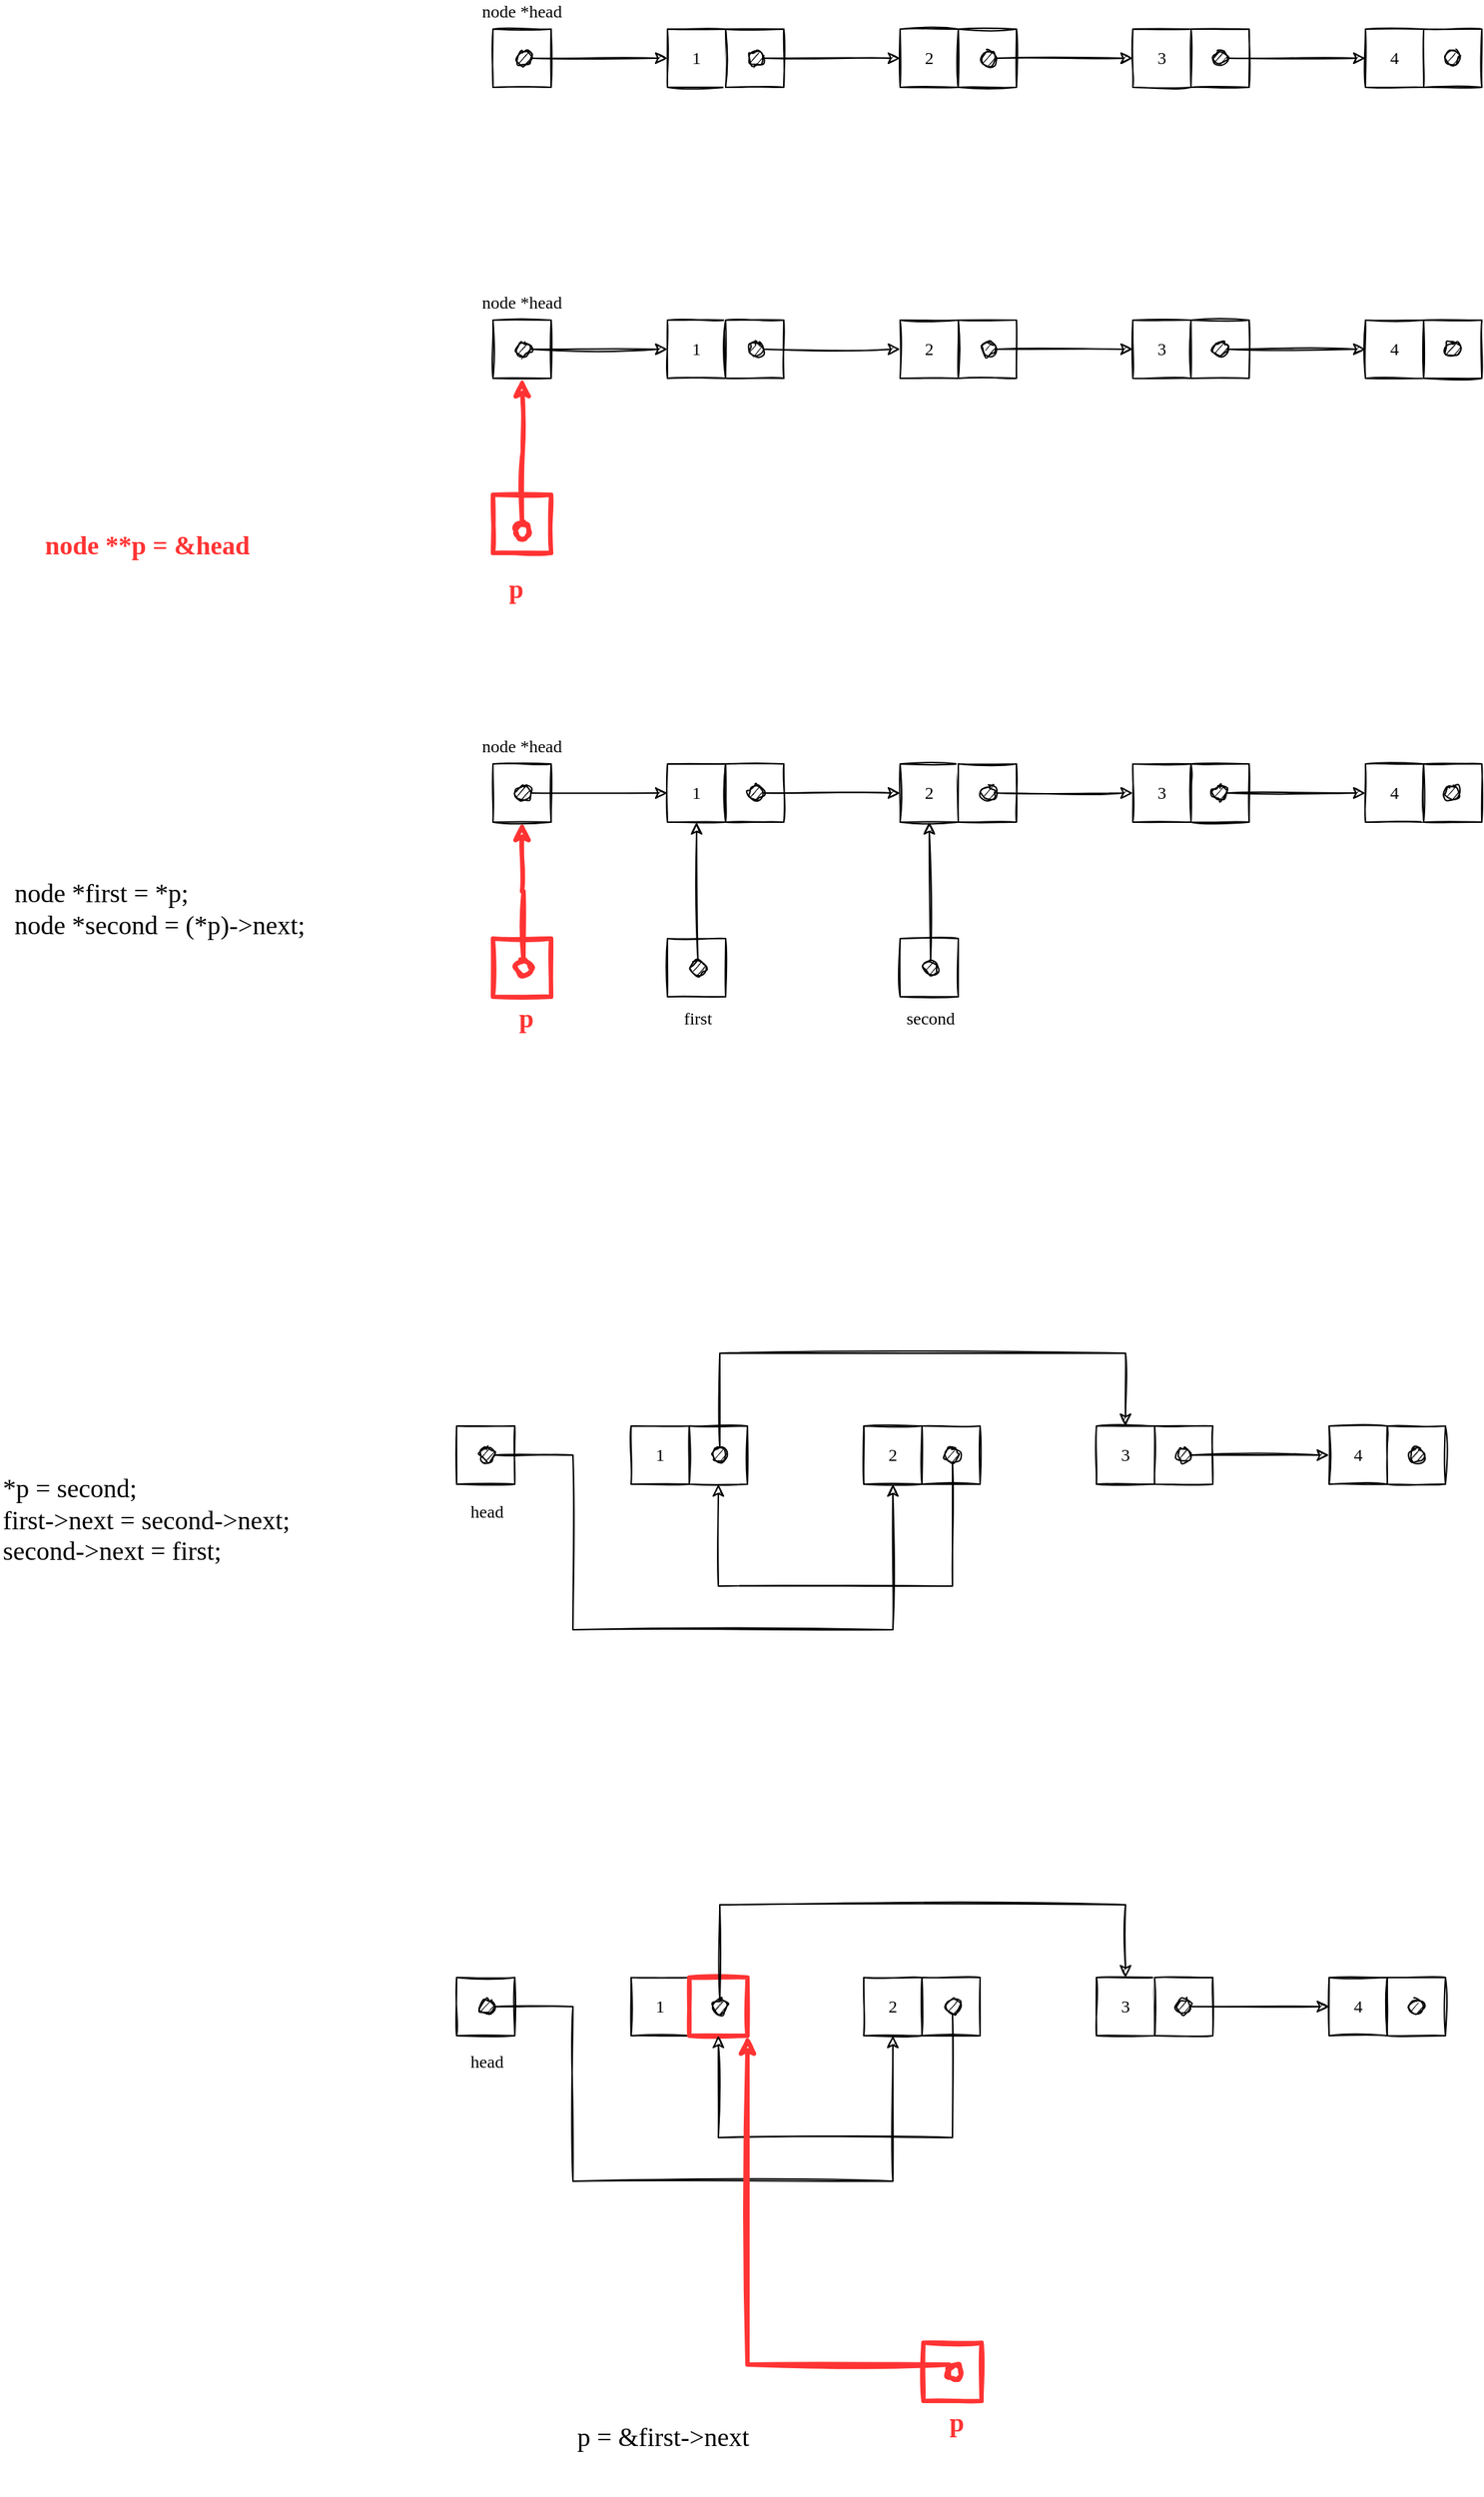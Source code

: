 <mxfile version="20.0.3" type="github">
  <diagram id="rsHQtJwCqYtkyzhS6A2Q" name="Page-1">
    <mxGraphModel dx="1940" dy="1762" grid="1" gridSize="10" guides="1" tooltips="1" connect="1" arrows="1" fold="1" page="1" pageScale="1" pageWidth="827" pageHeight="1169" math="0" shadow="0">
      <root>
        <mxCell id="0" />
        <mxCell id="1" parent="0" />
        <mxCell id="LNZX4o1E4JshtJrWb8Li-1" value="1" style="rounded=0;whiteSpace=wrap;html=1;sketch=1;fontFamily=Comic Sans MS;" vertex="1" parent="1">
          <mxGeometry x="160" y="80" width="40" height="40" as="geometry" />
        </mxCell>
        <mxCell id="LNZX4o1E4JshtJrWb8Li-33" value="" style="rounded=0;whiteSpace=wrap;html=1;sketch=1;fontFamily=Comic Sans MS;" vertex="1" parent="1">
          <mxGeometry x="200" y="80" width="40" height="40" as="geometry" />
        </mxCell>
        <mxCell id="LNZX4o1E4JshtJrWb8Li-34" value="2" style="rounded=0;whiteSpace=wrap;html=1;sketch=1;fontFamily=Comic Sans MS;" vertex="1" parent="1">
          <mxGeometry x="320" y="80" width="40" height="40" as="geometry" />
        </mxCell>
        <mxCell id="LNZX4o1E4JshtJrWb8Li-35" value="" style="rounded=0;whiteSpace=wrap;html=1;sketch=1;fontFamily=Comic Sans MS;" vertex="1" parent="1">
          <mxGeometry x="360" y="80" width="40" height="40" as="geometry" />
        </mxCell>
        <mxCell id="LNZX4o1E4JshtJrWb8Li-36" value="3" style="rounded=0;whiteSpace=wrap;html=1;sketch=1;fontFamily=Comic Sans MS;" vertex="1" parent="1">
          <mxGeometry x="480" y="80" width="40" height="40" as="geometry" />
        </mxCell>
        <mxCell id="LNZX4o1E4JshtJrWb8Li-37" value="" style="rounded=0;whiteSpace=wrap;html=1;sketch=1;fontFamily=Comic Sans MS;" vertex="1" parent="1">
          <mxGeometry x="520" y="80" width="40" height="40" as="geometry" />
        </mxCell>
        <mxCell id="LNZX4o1E4JshtJrWb8Li-38" value="4" style="rounded=0;whiteSpace=wrap;html=1;sketch=1;fontFamily=Comic Sans MS;" vertex="1" parent="1">
          <mxGeometry x="640" y="80" width="40" height="40" as="geometry" />
        </mxCell>
        <mxCell id="LNZX4o1E4JshtJrWb8Li-39" value="" style="rounded=0;whiteSpace=wrap;html=1;sketch=1;fontFamily=Comic Sans MS;" vertex="1" parent="1">
          <mxGeometry x="680" y="80" width="40" height="40" as="geometry" />
        </mxCell>
        <mxCell id="LNZX4o1E4JshtJrWb8Li-40" value="" style="ellipse;whiteSpace=wrap;html=1;aspect=fixed;fontFamily=Comic Sans MS;labelBackgroundColor=#000000;fillColor=#000000;sketch=1;" vertex="1" parent="1">
          <mxGeometry x="216" y="95" width="10" height="10" as="geometry" />
        </mxCell>
        <mxCell id="LNZX4o1E4JshtJrWb8Li-41" value="" style="endArrow=classic;html=1;rounded=0;sketch=1;fontFamily=Comic Sans MS;" edge="1" parent="1" source="LNZX4o1E4JshtJrWb8Li-40" target="LNZX4o1E4JshtJrWb8Li-34">
          <mxGeometry width="50" height="50" relative="1" as="geometry">
            <mxPoint x="410" y="290" as="sourcePoint" />
            <mxPoint x="460" y="240" as="targetPoint" />
          </mxGeometry>
        </mxCell>
        <mxCell id="LNZX4o1E4JshtJrWb8Li-42" value="" style="ellipse;whiteSpace=wrap;html=1;aspect=fixed;fontFamily=Comic Sans MS;labelBackgroundColor=#000000;fillColor=#000000;sketch=1;" vertex="1" parent="1">
          <mxGeometry x="376" y="95" width="10" height="10" as="geometry" />
        </mxCell>
        <mxCell id="LNZX4o1E4JshtJrWb8Li-43" value="" style="endArrow=classic;html=1;rounded=0;sketch=1;fontFamily=Comic Sans MS;" edge="1" parent="1" source="LNZX4o1E4JshtJrWb8Li-42">
          <mxGeometry width="50" height="50" relative="1" as="geometry">
            <mxPoint x="570" y="290" as="sourcePoint" />
            <mxPoint x="480" y="100" as="targetPoint" />
          </mxGeometry>
        </mxCell>
        <mxCell id="LNZX4o1E4JshtJrWb8Li-44" value="" style="ellipse;whiteSpace=wrap;html=1;aspect=fixed;fontFamily=Comic Sans MS;labelBackgroundColor=#000000;fillColor=#000000;sketch=1;" vertex="1" parent="1">
          <mxGeometry x="535" y="95" width="10" height="10" as="geometry" />
        </mxCell>
        <mxCell id="LNZX4o1E4JshtJrWb8Li-45" value="" style="endArrow=classic;html=1;rounded=0;sketch=1;fontFamily=Comic Sans MS;" edge="1" parent="1" source="LNZX4o1E4JshtJrWb8Li-44" target="LNZX4o1E4JshtJrWb8Li-38">
          <mxGeometry width="50" height="50" relative="1" as="geometry">
            <mxPoint x="580" y="300" as="sourcePoint" />
            <mxPoint x="490.0" y="110" as="targetPoint" />
          </mxGeometry>
        </mxCell>
        <mxCell id="LNZX4o1E4JshtJrWb8Li-52" value="" style="ellipse;whiteSpace=wrap;html=1;aspect=fixed;fontFamily=Comic Sans MS;labelBackgroundColor=#000000;fillColor=#000000;sketch=1;" vertex="1" parent="1">
          <mxGeometry x="695" y="95" width="10" height="10" as="geometry" />
        </mxCell>
        <mxCell id="LNZX4o1E4JshtJrWb8Li-54" value="node *head" style="text;html=1;strokeColor=none;fillColor=none;align=center;verticalAlign=middle;whiteSpace=wrap;rounded=0;labelBackgroundColor=none;sketch=1;fontFamily=Comic Sans MS;" vertex="1" parent="1">
          <mxGeometry x="20" y="60" width="80" height="15" as="geometry" />
        </mxCell>
        <mxCell id="LNZX4o1E4JshtJrWb8Li-56" value="" style="rounded=0;whiteSpace=wrap;html=1;sketch=1;fontFamily=Comic Sans MS;" vertex="1" parent="1">
          <mxGeometry x="40" y="80" width="40" height="40" as="geometry" />
        </mxCell>
        <mxCell id="LNZX4o1E4JshtJrWb8Li-57" value="" style="ellipse;whiteSpace=wrap;html=1;aspect=fixed;fontFamily=Comic Sans MS;labelBackgroundColor=#000000;fillColor=#000000;sketch=1;" vertex="1" parent="1">
          <mxGeometry x="56" y="95" width="10" height="10" as="geometry" />
        </mxCell>
        <mxCell id="LNZX4o1E4JshtJrWb8Li-58" value="" style="endArrow=classic;html=1;rounded=0;sketch=1;fontFamily=Comic Sans MS;" edge="1" parent="1" source="LNZX4o1E4JshtJrWb8Li-57">
          <mxGeometry width="50" height="50" relative="1" as="geometry">
            <mxPoint x="250" y="290" as="sourcePoint" />
            <mxPoint x="160" y="100" as="targetPoint" />
          </mxGeometry>
        </mxCell>
        <mxCell id="LNZX4o1E4JshtJrWb8Li-59" value="1" style="rounded=0;whiteSpace=wrap;html=1;sketch=1;fontFamily=Comic Sans MS;" vertex="1" parent="1">
          <mxGeometry x="135" y="840" width="40" height="40" as="geometry" />
        </mxCell>
        <mxCell id="LNZX4o1E4JshtJrWb8Li-60" value="" style="rounded=0;whiteSpace=wrap;html=1;sketch=1;fontFamily=Comic Sans MS;" vertex="1" parent="1">
          <mxGeometry x="175" y="840" width="40" height="40" as="geometry" />
        </mxCell>
        <mxCell id="LNZX4o1E4JshtJrWb8Li-61" value="2" style="rounded=0;whiteSpace=wrap;html=1;sketch=1;fontFamily=Comic Sans MS;" vertex="1" parent="1">
          <mxGeometry x="295" y="840" width="40" height="40" as="geometry" />
        </mxCell>
        <mxCell id="LNZX4o1E4JshtJrWb8Li-62" value="" style="rounded=0;whiteSpace=wrap;html=1;sketch=1;fontFamily=Comic Sans MS;" vertex="1" parent="1">
          <mxGeometry x="335" y="840" width="40" height="40" as="geometry" />
        </mxCell>
        <mxCell id="LNZX4o1E4JshtJrWb8Li-63" value="3" style="rounded=0;whiteSpace=wrap;html=1;sketch=1;fontFamily=Comic Sans MS;" vertex="1" parent="1">
          <mxGeometry x="455" y="840" width="40" height="40" as="geometry" />
        </mxCell>
        <mxCell id="LNZX4o1E4JshtJrWb8Li-64" value="" style="rounded=0;whiteSpace=wrap;html=1;sketch=1;fontFamily=Comic Sans MS;" vertex="1" parent="1">
          <mxGeometry x="495" y="840" width="40" height="40" as="geometry" />
        </mxCell>
        <mxCell id="LNZX4o1E4JshtJrWb8Li-65" value="4" style="rounded=0;whiteSpace=wrap;html=1;sketch=1;fontFamily=Comic Sans MS;" vertex="1" parent="1">
          <mxGeometry x="615" y="840" width="40" height="40" as="geometry" />
        </mxCell>
        <mxCell id="LNZX4o1E4JshtJrWb8Li-66" value="" style="rounded=0;whiteSpace=wrap;html=1;sketch=1;fontFamily=Comic Sans MS;" vertex="1" parent="1">
          <mxGeometry x="655" y="840" width="40" height="40" as="geometry" />
        </mxCell>
        <mxCell id="LNZX4o1E4JshtJrWb8Li-67" value="" style="ellipse;whiteSpace=wrap;html=1;aspect=fixed;fontFamily=Comic Sans MS;labelBackgroundColor=#000000;fillColor=#000000;sketch=1;" vertex="1" parent="1">
          <mxGeometry x="191" y="855" width="10" height="10" as="geometry" />
        </mxCell>
        <mxCell id="LNZX4o1E4JshtJrWb8Li-68" value="" style="endArrow=classic;html=1;rounded=0;sketch=1;fontFamily=Comic Sans MS;edgeStyle=orthogonalEdgeStyle;entryX=0.5;entryY=0;entryDx=0;entryDy=0;" edge="1" parent="1" source="LNZX4o1E4JshtJrWb8Li-67" target="LNZX4o1E4JshtJrWb8Li-63">
          <mxGeometry width="50" height="50" relative="1" as="geometry">
            <mxPoint x="385" y="1050" as="sourcePoint" />
            <mxPoint x="455" y="860" as="targetPoint" />
            <Array as="points">
              <mxPoint x="196" y="790" />
              <mxPoint x="475" y="790" />
            </Array>
          </mxGeometry>
        </mxCell>
        <mxCell id="LNZX4o1E4JshtJrWb8Li-69" value="" style="ellipse;whiteSpace=wrap;html=1;aspect=fixed;fontFamily=Comic Sans MS;labelBackgroundColor=#000000;fillColor=#000000;sketch=1;" vertex="1" parent="1">
          <mxGeometry x="351" y="855" width="10" height="10" as="geometry" />
        </mxCell>
        <mxCell id="LNZX4o1E4JshtJrWb8Li-70" value="" style="endArrow=classic;html=1;rounded=0;sketch=1;fontFamily=Comic Sans MS;edgeStyle=orthogonalEdgeStyle;entryX=0.5;entryY=1;entryDx=0;entryDy=0;" edge="1" parent="1" source="LNZX4o1E4JshtJrWb8Li-69" target="LNZX4o1E4JshtJrWb8Li-60">
          <mxGeometry width="50" height="50" relative="1" as="geometry">
            <mxPoint x="545" y="1050" as="sourcePoint" />
            <mxPoint x="185" y="970" as="targetPoint" />
            <Array as="points">
              <mxPoint x="356" y="950" />
              <mxPoint x="195" y="950" />
            </Array>
          </mxGeometry>
        </mxCell>
        <mxCell id="LNZX4o1E4JshtJrWb8Li-71" value="" style="ellipse;whiteSpace=wrap;html=1;aspect=fixed;fontFamily=Comic Sans MS;labelBackgroundColor=#000000;fillColor=#000000;sketch=1;" vertex="1" parent="1">
          <mxGeometry x="510" y="855" width="10" height="10" as="geometry" />
        </mxCell>
        <mxCell id="LNZX4o1E4JshtJrWb8Li-72" value="" style="endArrow=classic;html=1;rounded=0;sketch=1;fontFamily=Comic Sans MS;" edge="1" parent="1" source="LNZX4o1E4JshtJrWb8Li-71" target="LNZX4o1E4JshtJrWb8Li-65">
          <mxGeometry width="50" height="50" relative="1" as="geometry">
            <mxPoint x="555" y="1060" as="sourcePoint" />
            <mxPoint x="465.0" y="870" as="targetPoint" />
          </mxGeometry>
        </mxCell>
        <mxCell id="LNZX4o1E4JshtJrWb8Li-73" value="" style="ellipse;whiteSpace=wrap;html=1;aspect=fixed;fontFamily=Comic Sans MS;labelBackgroundColor=#000000;fillColor=#000000;sketch=1;" vertex="1" parent="1">
          <mxGeometry x="670" y="855" width="10" height="10" as="geometry" />
        </mxCell>
        <mxCell id="LNZX4o1E4JshtJrWb8Li-74" value="head" style="text;html=1;strokeColor=none;fillColor=none;align=center;verticalAlign=middle;whiteSpace=wrap;rounded=0;labelBackgroundColor=none;sketch=1;fontFamily=Comic Sans MS;" vertex="1" parent="1">
          <mxGeometry x="6" y="891" width="60" height="15" as="geometry" />
        </mxCell>
        <mxCell id="LNZX4o1E4JshtJrWb8Li-75" value="" style="rounded=0;whiteSpace=wrap;html=1;sketch=1;fontFamily=Comic Sans MS;" vertex="1" parent="1">
          <mxGeometry x="15" y="840" width="40" height="40" as="geometry" />
        </mxCell>
        <mxCell id="LNZX4o1E4JshtJrWb8Li-76" value="" style="ellipse;whiteSpace=wrap;html=1;aspect=fixed;fontFamily=Comic Sans MS;labelBackgroundColor=#000000;fillColor=#000000;sketch=1;" vertex="1" parent="1">
          <mxGeometry x="31" y="855" width="10" height="10" as="geometry" />
        </mxCell>
        <mxCell id="LNZX4o1E4JshtJrWb8Li-77" value="" style="endArrow=classic;html=1;rounded=0;sketch=1;fontFamily=Comic Sans MS;entryX=0.5;entryY=1;entryDx=0;entryDy=0;edgeStyle=orthogonalEdgeStyle;" edge="1" parent="1" source="LNZX4o1E4JshtJrWb8Li-76" target="LNZX4o1E4JshtJrWb8Li-61">
          <mxGeometry width="50" height="50" relative="1" as="geometry">
            <mxPoint x="225" y="1050" as="sourcePoint" />
            <mxPoint x="135" y="860" as="targetPoint" />
            <Array as="points">
              <mxPoint x="95" y="860" />
              <mxPoint x="95" y="980" />
              <mxPoint x="315" y="980" />
            </Array>
          </mxGeometry>
        </mxCell>
        <mxCell id="LNZX4o1E4JshtJrWb8Li-79" value="" style="rounded=0;whiteSpace=wrap;html=1;sketch=1;fontFamily=Comic Sans MS;strokeColor=#FF3333;strokeWidth=3;" vertex="1" parent="1">
          <mxGeometry x="40" y="200" width="40" height="40" as="geometry" />
        </mxCell>
        <mxCell id="LNZX4o1E4JshtJrWb8Li-80" value="" style="ellipse;whiteSpace=wrap;html=1;aspect=fixed;fontFamily=Comic Sans MS;labelBackgroundColor=#000000;fillColor=#FF3333;sketch=1;strokeColor=#FF3333;strokeWidth=3;" vertex="1" parent="1">
          <mxGeometry x="55" y="220" width="10" height="10" as="geometry" />
        </mxCell>
        <mxCell id="LNZX4o1E4JshtJrWb8Li-82" value="" style="edgeStyle=orthogonalEdgeStyle;rounded=0;sketch=1;orthogonalLoop=1;jettySize=auto;html=1;fontFamily=Comic Sans MS;entryX=0.5;entryY=1;entryDx=0;entryDy=0;strokeColor=#FF3333;strokeWidth=3;" edge="1" parent="1" target="LNZX4o1E4JshtJrWb8Li-56">
          <mxGeometry relative="1" as="geometry">
            <mxPoint x="60" y="220" as="sourcePoint" />
          </mxGeometry>
        </mxCell>
        <mxCell id="LNZX4o1E4JshtJrWb8Li-84" value="&lt;font size=&quot;1&quot; color=&quot;#ff3333&quot;&gt;&lt;b style=&quot;font-size: 18px;&quot;&gt;node **p = &amp;amp;head&lt;/b&gt;&lt;/font&gt;" style="text;html=1;strokeColor=none;fillColor=none;align=left;verticalAlign=middle;whiteSpace=wrap;rounded=0;labelBackgroundColor=none;sketch=1;fontFamily=Comic Sans MS;" vertex="1" parent="1">
          <mxGeometry x="-270" y="220" width="164" height="30" as="geometry" />
        </mxCell>
        <mxCell id="LNZX4o1E4JshtJrWb8Li-85" value="node *first = *p;&lt;br&gt;node *second = (*p)-&amp;gt;next;" style="text;html=1;strokeColor=none;fillColor=none;align=left;verticalAlign=middle;whiteSpace=wrap;rounded=0;labelBackgroundColor=none;sketch=1;fontFamily=Comic Sans MS;fontSize=18;fontColor=#000000;" vertex="1" parent="1">
          <mxGeometry x="-291" y="445" width="364" height="80" as="geometry" />
        </mxCell>
        <mxCell id="LNZX4o1E4JshtJrWb8Li-101" value="1" style="rounded=0;whiteSpace=wrap;html=1;sketch=1;fontFamily=Comic Sans MS;" vertex="1" parent="1">
          <mxGeometry x="160" y="-120" width="40" height="40" as="geometry" />
        </mxCell>
        <mxCell id="LNZX4o1E4JshtJrWb8Li-102" value="" style="rounded=0;whiteSpace=wrap;html=1;sketch=1;fontFamily=Comic Sans MS;" vertex="1" parent="1">
          <mxGeometry x="200" y="-120" width="40" height="40" as="geometry" />
        </mxCell>
        <mxCell id="LNZX4o1E4JshtJrWb8Li-103" value="2" style="rounded=0;whiteSpace=wrap;html=1;sketch=1;fontFamily=Comic Sans MS;" vertex="1" parent="1">
          <mxGeometry x="320" y="-120" width="40" height="40" as="geometry" />
        </mxCell>
        <mxCell id="LNZX4o1E4JshtJrWb8Li-104" value="" style="rounded=0;whiteSpace=wrap;html=1;sketch=1;fontFamily=Comic Sans MS;" vertex="1" parent="1">
          <mxGeometry x="360" y="-120" width="40" height="40" as="geometry" />
        </mxCell>
        <mxCell id="LNZX4o1E4JshtJrWb8Li-105" value="3" style="rounded=0;whiteSpace=wrap;html=1;sketch=1;fontFamily=Comic Sans MS;" vertex="1" parent="1">
          <mxGeometry x="480" y="-120" width="40" height="40" as="geometry" />
        </mxCell>
        <mxCell id="LNZX4o1E4JshtJrWb8Li-106" value="" style="rounded=0;whiteSpace=wrap;html=1;sketch=1;fontFamily=Comic Sans MS;" vertex="1" parent="1">
          <mxGeometry x="520" y="-120" width="40" height="40" as="geometry" />
        </mxCell>
        <mxCell id="LNZX4o1E4JshtJrWb8Li-107" value="4" style="rounded=0;whiteSpace=wrap;html=1;sketch=1;fontFamily=Comic Sans MS;" vertex="1" parent="1">
          <mxGeometry x="640" y="-120" width="40" height="40" as="geometry" />
        </mxCell>
        <mxCell id="LNZX4o1E4JshtJrWb8Li-108" value="" style="rounded=0;whiteSpace=wrap;html=1;sketch=1;fontFamily=Comic Sans MS;" vertex="1" parent="1">
          <mxGeometry x="680" y="-120" width="40" height="40" as="geometry" />
        </mxCell>
        <mxCell id="LNZX4o1E4JshtJrWb8Li-109" value="" style="ellipse;whiteSpace=wrap;html=1;aspect=fixed;fontFamily=Comic Sans MS;labelBackgroundColor=#000000;fillColor=#000000;sketch=1;" vertex="1" parent="1">
          <mxGeometry x="216" y="-105" width="10" height="10" as="geometry" />
        </mxCell>
        <mxCell id="LNZX4o1E4JshtJrWb8Li-110" value="" style="endArrow=classic;html=1;rounded=0;sketch=1;fontFamily=Comic Sans MS;" edge="1" parent="1" source="LNZX4o1E4JshtJrWb8Li-109" target="LNZX4o1E4JshtJrWb8Li-103">
          <mxGeometry width="50" height="50" relative="1" as="geometry">
            <mxPoint x="410" y="90" as="sourcePoint" />
            <mxPoint x="460" y="40" as="targetPoint" />
          </mxGeometry>
        </mxCell>
        <mxCell id="LNZX4o1E4JshtJrWb8Li-111" value="" style="ellipse;whiteSpace=wrap;html=1;aspect=fixed;fontFamily=Comic Sans MS;labelBackgroundColor=#000000;fillColor=#000000;sketch=1;" vertex="1" parent="1">
          <mxGeometry x="376" y="-105" width="10" height="10" as="geometry" />
        </mxCell>
        <mxCell id="LNZX4o1E4JshtJrWb8Li-112" value="" style="endArrow=classic;html=1;rounded=0;sketch=1;fontFamily=Comic Sans MS;" edge="1" parent="1" source="LNZX4o1E4JshtJrWb8Li-111">
          <mxGeometry width="50" height="50" relative="1" as="geometry">
            <mxPoint x="570" y="90" as="sourcePoint" />
            <mxPoint x="480" y="-100" as="targetPoint" />
          </mxGeometry>
        </mxCell>
        <mxCell id="LNZX4o1E4JshtJrWb8Li-113" value="" style="ellipse;whiteSpace=wrap;html=1;aspect=fixed;fontFamily=Comic Sans MS;labelBackgroundColor=#000000;fillColor=#000000;sketch=1;" vertex="1" parent="1">
          <mxGeometry x="535" y="-105" width="10" height="10" as="geometry" />
        </mxCell>
        <mxCell id="LNZX4o1E4JshtJrWb8Li-114" value="" style="endArrow=classic;html=1;rounded=0;sketch=1;fontFamily=Comic Sans MS;" edge="1" parent="1" source="LNZX4o1E4JshtJrWb8Li-113" target="LNZX4o1E4JshtJrWb8Li-107">
          <mxGeometry width="50" height="50" relative="1" as="geometry">
            <mxPoint x="580" y="100" as="sourcePoint" />
            <mxPoint x="490.0" y="-90" as="targetPoint" />
          </mxGeometry>
        </mxCell>
        <mxCell id="LNZX4o1E4JshtJrWb8Li-115" value="" style="ellipse;whiteSpace=wrap;html=1;aspect=fixed;fontFamily=Comic Sans MS;labelBackgroundColor=#000000;fillColor=#000000;sketch=1;" vertex="1" parent="1">
          <mxGeometry x="695" y="-105" width="10" height="10" as="geometry" />
        </mxCell>
        <mxCell id="LNZX4o1E4JshtJrWb8Li-116" value="node *head" style="text;html=1;strokeColor=none;fillColor=none;align=center;verticalAlign=middle;whiteSpace=wrap;rounded=0;labelBackgroundColor=none;sketch=1;fontFamily=Comic Sans MS;" vertex="1" parent="1">
          <mxGeometry x="20" y="-140" width="80" height="15" as="geometry" />
        </mxCell>
        <mxCell id="LNZX4o1E4JshtJrWb8Li-117" value="" style="rounded=0;whiteSpace=wrap;html=1;sketch=1;fontFamily=Comic Sans MS;" vertex="1" parent="1">
          <mxGeometry x="40" y="-120" width="40" height="40" as="geometry" />
        </mxCell>
        <mxCell id="LNZX4o1E4JshtJrWb8Li-118" value="" style="ellipse;whiteSpace=wrap;html=1;aspect=fixed;fontFamily=Comic Sans MS;labelBackgroundColor=#000000;fillColor=#000000;sketch=1;" vertex="1" parent="1">
          <mxGeometry x="56" y="-105" width="10" height="10" as="geometry" />
        </mxCell>
        <mxCell id="LNZX4o1E4JshtJrWb8Li-119" value="" style="endArrow=classic;html=1;rounded=0;sketch=1;fontFamily=Comic Sans MS;" edge="1" parent="1" source="LNZX4o1E4JshtJrWb8Li-118">
          <mxGeometry width="50" height="50" relative="1" as="geometry">
            <mxPoint x="250" y="90" as="sourcePoint" />
            <mxPoint x="160" y="-100" as="targetPoint" />
          </mxGeometry>
        </mxCell>
        <mxCell id="LNZX4o1E4JshtJrWb8Li-120" value="&lt;font size=&quot;1&quot; color=&quot;#ff3333&quot;&gt;&lt;b style=&quot;font-size: 18px;&quot;&gt;p&lt;/b&gt;&lt;/font&gt;" style="text;html=1;strokeColor=none;fillColor=none;align=left;verticalAlign=middle;whiteSpace=wrap;rounded=0;labelBackgroundColor=none;sketch=1;fontFamily=Comic Sans MS;" vertex="1" parent="1">
          <mxGeometry x="46" y="375" width="24" height="30" as="geometry" />
        </mxCell>
        <mxCell id="LNZX4o1E4JshtJrWb8Li-121" value="1" style="rounded=0;whiteSpace=wrap;html=1;sketch=1;fontFamily=Comic Sans MS;" vertex="1" parent="1">
          <mxGeometry x="160" y="385" width="40" height="40" as="geometry" />
        </mxCell>
        <mxCell id="LNZX4o1E4JshtJrWb8Li-122" value="" style="rounded=0;whiteSpace=wrap;html=1;sketch=1;fontFamily=Comic Sans MS;" vertex="1" parent="1">
          <mxGeometry x="200" y="385" width="40" height="40" as="geometry" />
        </mxCell>
        <mxCell id="LNZX4o1E4JshtJrWb8Li-123" value="2" style="rounded=0;whiteSpace=wrap;html=1;sketch=1;fontFamily=Comic Sans MS;" vertex="1" parent="1">
          <mxGeometry x="320" y="385" width="40" height="40" as="geometry" />
        </mxCell>
        <mxCell id="LNZX4o1E4JshtJrWb8Li-124" value="" style="rounded=0;whiteSpace=wrap;html=1;sketch=1;fontFamily=Comic Sans MS;" vertex="1" parent="1">
          <mxGeometry x="360" y="385" width="40" height="40" as="geometry" />
        </mxCell>
        <mxCell id="LNZX4o1E4JshtJrWb8Li-125" value="3" style="rounded=0;whiteSpace=wrap;html=1;sketch=1;fontFamily=Comic Sans MS;" vertex="1" parent="1">
          <mxGeometry x="480" y="385" width="40" height="40" as="geometry" />
        </mxCell>
        <mxCell id="LNZX4o1E4JshtJrWb8Li-126" value="" style="rounded=0;whiteSpace=wrap;html=1;sketch=1;fontFamily=Comic Sans MS;" vertex="1" parent="1">
          <mxGeometry x="520" y="385" width="40" height="40" as="geometry" />
        </mxCell>
        <mxCell id="LNZX4o1E4JshtJrWb8Li-127" value="4" style="rounded=0;whiteSpace=wrap;html=1;sketch=1;fontFamily=Comic Sans MS;" vertex="1" parent="1">
          <mxGeometry x="640" y="385" width="40" height="40" as="geometry" />
        </mxCell>
        <mxCell id="LNZX4o1E4JshtJrWb8Li-128" value="" style="rounded=0;whiteSpace=wrap;html=1;sketch=1;fontFamily=Comic Sans MS;" vertex="1" parent="1">
          <mxGeometry x="680" y="385" width="40" height="40" as="geometry" />
        </mxCell>
        <mxCell id="LNZX4o1E4JshtJrWb8Li-129" value="" style="ellipse;whiteSpace=wrap;html=1;aspect=fixed;fontFamily=Comic Sans MS;labelBackgroundColor=#000000;fillColor=#000000;sketch=1;" vertex="1" parent="1">
          <mxGeometry x="216" y="400" width="10" height="10" as="geometry" />
        </mxCell>
        <mxCell id="LNZX4o1E4JshtJrWb8Li-130" value="" style="endArrow=classic;html=1;rounded=0;sketch=1;fontFamily=Comic Sans MS;" edge="1" parent="1" source="LNZX4o1E4JshtJrWb8Li-129" target="LNZX4o1E4JshtJrWb8Li-123">
          <mxGeometry width="50" height="50" relative="1" as="geometry">
            <mxPoint x="410" y="595" as="sourcePoint" />
            <mxPoint x="460" y="545" as="targetPoint" />
          </mxGeometry>
        </mxCell>
        <mxCell id="LNZX4o1E4JshtJrWb8Li-131" value="" style="ellipse;whiteSpace=wrap;html=1;aspect=fixed;fontFamily=Comic Sans MS;labelBackgroundColor=#000000;fillColor=#000000;sketch=1;" vertex="1" parent="1">
          <mxGeometry x="376" y="400" width="10" height="10" as="geometry" />
        </mxCell>
        <mxCell id="LNZX4o1E4JshtJrWb8Li-132" value="" style="endArrow=classic;html=1;rounded=0;sketch=1;fontFamily=Comic Sans MS;" edge="1" parent="1" source="LNZX4o1E4JshtJrWb8Li-131">
          <mxGeometry width="50" height="50" relative="1" as="geometry">
            <mxPoint x="570" y="595" as="sourcePoint" />
            <mxPoint x="480" y="405" as="targetPoint" />
          </mxGeometry>
        </mxCell>
        <mxCell id="LNZX4o1E4JshtJrWb8Li-133" value="" style="ellipse;whiteSpace=wrap;html=1;aspect=fixed;fontFamily=Comic Sans MS;labelBackgroundColor=#000000;fillColor=#000000;sketch=1;" vertex="1" parent="1">
          <mxGeometry x="535" y="400" width="10" height="10" as="geometry" />
        </mxCell>
        <mxCell id="LNZX4o1E4JshtJrWb8Li-134" value="" style="endArrow=classic;html=1;rounded=0;sketch=1;fontFamily=Comic Sans MS;" edge="1" parent="1" source="LNZX4o1E4JshtJrWb8Li-133" target="LNZX4o1E4JshtJrWb8Li-127">
          <mxGeometry width="50" height="50" relative="1" as="geometry">
            <mxPoint x="580" y="605" as="sourcePoint" />
            <mxPoint x="490.0" y="415" as="targetPoint" />
          </mxGeometry>
        </mxCell>
        <mxCell id="LNZX4o1E4JshtJrWb8Li-135" value="" style="ellipse;whiteSpace=wrap;html=1;aspect=fixed;fontFamily=Comic Sans MS;labelBackgroundColor=#000000;fillColor=#000000;sketch=1;" vertex="1" parent="1">
          <mxGeometry x="695" y="400" width="10" height="10" as="geometry" />
        </mxCell>
        <mxCell id="LNZX4o1E4JshtJrWb8Li-136" value="node *head" style="text;html=1;strokeColor=none;fillColor=none;align=center;verticalAlign=middle;whiteSpace=wrap;rounded=0;labelBackgroundColor=none;sketch=1;fontFamily=Comic Sans MS;" vertex="1" parent="1">
          <mxGeometry x="20" y="365" width="80" height="15" as="geometry" />
        </mxCell>
        <mxCell id="LNZX4o1E4JshtJrWb8Li-137" value="" style="rounded=0;whiteSpace=wrap;html=1;sketch=1;fontFamily=Comic Sans MS;" vertex="1" parent="1">
          <mxGeometry x="40" y="385" width="40" height="40" as="geometry" />
        </mxCell>
        <mxCell id="LNZX4o1E4JshtJrWb8Li-138" value="" style="ellipse;whiteSpace=wrap;html=1;aspect=fixed;fontFamily=Comic Sans MS;labelBackgroundColor=#000000;fillColor=#000000;sketch=1;" vertex="1" parent="1">
          <mxGeometry x="56" y="400" width="10" height="10" as="geometry" />
        </mxCell>
        <mxCell id="LNZX4o1E4JshtJrWb8Li-139" value="" style="endArrow=classic;html=1;rounded=0;sketch=1;fontFamily=Comic Sans MS;" edge="1" parent="1" source="LNZX4o1E4JshtJrWb8Li-138">
          <mxGeometry width="50" height="50" relative="1" as="geometry">
            <mxPoint x="250" y="595" as="sourcePoint" />
            <mxPoint x="160" y="405" as="targetPoint" />
          </mxGeometry>
        </mxCell>
        <mxCell id="LNZX4o1E4JshtJrWb8Li-140" value="" style="rounded=0;whiteSpace=wrap;html=1;sketch=1;fontFamily=Comic Sans MS;strokeColor=#FF3333;strokeWidth=3;" vertex="1" parent="1">
          <mxGeometry x="40" y="505" width="40" height="40" as="geometry" />
        </mxCell>
        <mxCell id="LNZX4o1E4JshtJrWb8Li-141" value="" style="ellipse;whiteSpace=wrap;html=1;aspect=fixed;fontFamily=Comic Sans MS;labelBackgroundColor=#000000;fillColor=#000000;sketch=1;strokeColor=#FF3333;strokeWidth=3;" vertex="1" parent="1">
          <mxGeometry x="56" y="520" width="10" height="10" as="geometry" />
        </mxCell>
        <mxCell id="LNZX4o1E4JshtJrWb8Li-142" value="" style="edgeStyle=orthogonalEdgeStyle;rounded=0;sketch=1;orthogonalLoop=1;jettySize=auto;html=1;fontFamily=Comic Sans MS;exitX=0.5;exitY=0;exitDx=0;exitDy=0;entryX=0.5;entryY=1;entryDx=0;entryDy=0;strokeColor=#FF3333;strokeWidth=3;" edge="1" parent="1" source="LNZX4o1E4JshtJrWb8Li-141" target="LNZX4o1E4JshtJrWb8Li-137">
          <mxGeometry relative="1" as="geometry" />
        </mxCell>
        <mxCell id="LNZX4o1E4JshtJrWb8Li-143" value="&lt;font size=&quot;1&quot; color=&quot;#ff3333&quot;&gt;&lt;b style=&quot;font-size: 18px;&quot;&gt;p&lt;/b&gt;&lt;/font&gt;" style="text;html=1;strokeColor=none;fillColor=none;align=left;verticalAlign=middle;whiteSpace=wrap;rounded=0;labelBackgroundColor=none;sketch=1;fontFamily=Comic Sans MS;" vertex="1" parent="1">
          <mxGeometry x="56" y="545" width="24" height="30" as="geometry" />
        </mxCell>
        <mxCell id="LNZX4o1E4JshtJrWb8Li-144" value="&lt;font size=&quot;1&quot; color=&quot;#ff3333&quot;&gt;&lt;b style=&quot;font-size: 18px;&quot;&gt;p&lt;/b&gt;&lt;/font&gt;" style="text;html=1;strokeColor=none;fillColor=none;align=left;verticalAlign=middle;whiteSpace=wrap;rounded=0;labelBackgroundColor=none;sketch=1;fontFamily=Comic Sans MS;" vertex="1" parent="1">
          <mxGeometry x="49" y="250" width="24" height="30" as="geometry" />
        </mxCell>
        <mxCell id="LNZX4o1E4JshtJrWb8Li-145" value="&lt;font size=&quot;1&quot; color=&quot;#ff3333&quot;&gt;&lt;b style=&quot;font-size: 18px;&quot;&gt;p&lt;/b&gt;&lt;/font&gt;" style="text;html=1;strokeColor=none;fillColor=none;align=left;verticalAlign=middle;whiteSpace=wrap;rounded=0;labelBackgroundColor=none;sketch=1;fontFamily=Comic Sans MS;" vertex="1" parent="1">
          <mxGeometry x="166" y="495" width="24" height="30" as="geometry" />
        </mxCell>
        <mxCell id="LNZX4o1E4JshtJrWb8Li-146" value="first" style="text;html=1;strokeColor=none;fillColor=none;align=center;verticalAlign=middle;whiteSpace=wrap;rounded=0;labelBackgroundColor=none;sketch=1;fontFamily=Comic Sans MS;" vertex="1" parent="1">
          <mxGeometry x="141" y="552.5" width="80" height="15" as="geometry" />
        </mxCell>
        <mxCell id="LNZX4o1E4JshtJrWb8Li-147" value="" style="rounded=0;whiteSpace=wrap;html=1;sketch=1;fontFamily=Comic Sans MS;" vertex="1" parent="1">
          <mxGeometry x="160" y="505" width="40" height="40" as="geometry" />
        </mxCell>
        <mxCell id="LNZX4o1E4JshtJrWb8Li-148" value="" style="ellipse;whiteSpace=wrap;html=1;aspect=fixed;fontFamily=Comic Sans MS;labelBackgroundColor=#000000;fillColor=#000000;sketch=1;" vertex="1" parent="1">
          <mxGeometry x="176" y="520" width="10" height="10" as="geometry" />
        </mxCell>
        <mxCell id="LNZX4o1E4JshtJrWb8Li-149" value="" style="endArrow=classic;html=1;rounded=0;sketch=1;fontFamily=Comic Sans MS;entryX=0.5;entryY=1;entryDx=0;entryDy=0;" edge="1" parent="1" source="LNZX4o1E4JshtJrWb8Li-148" target="LNZX4o1E4JshtJrWb8Li-121">
          <mxGeometry width="50" height="50" relative="1" as="geometry">
            <mxPoint x="370" y="715" as="sourcePoint" />
            <mxPoint x="280" y="525" as="targetPoint" />
          </mxGeometry>
        </mxCell>
        <mxCell id="LNZX4o1E4JshtJrWb8Li-150" value="&lt;font size=&quot;1&quot; color=&quot;#ff3333&quot;&gt;&lt;b style=&quot;font-size: 18px;&quot;&gt;p&lt;/b&gt;&lt;/font&gt;" style="text;html=1;strokeColor=none;fillColor=none;align=left;verticalAlign=middle;whiteSpace=wrap;rounded=0;labelBackgroundColor=none;sketch=1;fontFamily=Comic Sans MS;" vertex="1" parent="1">
          <mxGeometry x="326" y="495" width="24" height="30" as="geometry" />
        </mxCell>
        <mxCell id="LNZX4o1E4JshtJrWb8Li-151" value="" style="rounded=0;whiteSpace=wrap;html=1;sketch=1;fontFamily=Comic Sans MS;" vertex="1" parent="1">
          <mxGeometry x="320" y="505" width="40" height="40" as="geometry" />
        </mxCell>
        <mxCell id="LNZX4o1E4JshtJrWb8Li-152" value="" style="ellipse;whiteSpace=wrap;html=1;aspect=fixed;fontFamily=Comic Sans MS;labelBackgroundColor=#000000;fillColor=#000000;sketch=1;" vertex="1" parent="1">
          <mxGeometry x="336" y="520" width="10" height="10" as="geometry" />
        </mxCell>
        <mxCell id="LNZX4o1E4JshtJrWb8Li-153" value="" style="endArrow=classic;html=1;rounded=0;sketch=1;fontFamily=Comic Sans MS;entryX=0.5;entryY=1;entryDx=0;entryDy=0;" edge="1" parent="1" source="LNZX4o1E4JshtJrWb8Li-152">
          <mxGeometry width="50" height="50" relative="1" as="geometry">
            <mxPoint x="530" y="715" as="sourcePoint" />
            <mxPoint x="340" y="425" as="targetPoint" />
          </mxGeometry>
        </mxCell>
        <mxCell id="LNZX4o1E4JshtJrWb8Li-158" value="second" style="text;html=1;strokeColor=none;fillColor=none;align=center;verticalAlign=middle;whiteSpace=wrap;rounded=0;labelBackgroundColor=none;sketch=1;fontFamily=Comic Sans MS;" vertex="1" parent="1">
          <mxGeometry x="301" y="552.5" width="80" height="15" as="geometry" />
        </mxCell>
        <mxCell id="LNZX4o1E4JshtJrWb8Li-160" value="*p = second;&lt;br&gt;first-&amp;gt;next = second-&amp;gt;next;&lt;br&gt;second-&amp;gt;next = first;" style="text;html=1;strokeColor=none;fillColor=none;align=left;verticalAlign=middle;whiteSpace=wrap;rounded=0;labelBackgroundColor=none;sketch=1;fontFamily=Comic Sans MS;fontSize=18;fontColor=#000000;" vertex="1" parent="1">
          <mxGeometry x="-299" y="865" width="364" height="80" as="geometry" />
        </mxCell>
        <mxCell id="LNZX4o1E4JshtJrWb8Li-161" value="1" style="rounded=0;whiteSpace=wrap;html=1;sketch=1;fontFamily=Comic Sans MS;" vertex="1" parent="1">
          <mxGeometry x="135" y="1218.96" width="40" height="40" as="geometry" />
        </mxCell>
        <mxCell id="LNZX4o1E4JshtJrWb8Li-162" value="" style="rounded=0;whiteSpace=wrap;html=1;sketch=1;fontFamily=Comic Sans MS;strokeColor=#FF3333;strokeWidth=3;" vertex="1" parent="1">
          <mxGeometry x="175" y="1218.96" width="40" height="40" as="geometry" />
        </mxCell>
        <mxCell id="LNZX4o1E4JshtJrWb8Li-163" value="2" style="rounded=0;whiteSpace=wrap;html=1;sketch=1;fontFamily=Comic Sans MS;" vertex="1" parent="1">
          <mxGeometry x="295" y="1218.96" width="40" height="40" as="geometry" />
        </mxCell>
        <mxCell id="LNZX4o1E4JshtJrWb8Li-164" value="" style="rounded=0;whiteSpace=wrap;html=1;sketch=1;fontFamily=Comic Sans MS;strokeColor=#000000;strokeWidth=1;" vertex="1" parent="1">
          <mxGeometry x="335" y="1218.96" width="40" height="40" as="geometry" />
        </mxCell>
        <mxCell id="LNZX4o1E4JshtJrWb8Li-165" value="3" style="rounded=0;whiteSpace=wrap;html=1;sketch=1;fontFamily=Comic Sans MS;" vertex="1" parent="1">
          <mxGeometry x="455" y="1218.96" width="40" height="40" as="geometry" />
        </mxCell>
        <mxCell id="LNZX4o1E4JshtJrWb8Li-166" value="" style="rounded=0;whiteSpace=wrap;html=1;sketch=1;fontFamily=Comic Sans MS;" vertex="1" parent="1">
          <mxGeometry x="495" y="1218.96" width="40" height="40" as="geometry" />
        </mxCell>
        <mxCell id="LNZX4o1E4JshtJrWb8Li-167" value="4" style="rounded=0;whiteSpace=wrap;html=1;sketch=1;fontFamily=Comic Sans MS;" vertex="1" parent="1">
          <mxGeometry x="615" y="1218.96" width="40" height="40" as="geometry" />
        </mxCell>
        <mxCell id="LNZX4o1E4JshtJrWb8Li-168" value="" style="rounded=0;whiteSpace=wrap;html=1;sketch=1;fontFamily=Comic Sans MS;" vertex="1" parent="1">
          <mxGeometry x="655" y="1218.96" width="40" height="40" as="geometry" />
        </mxCell>
        <mxCell id="LNZX4o1E4JshtJrWb8Li-169" value="" style="ellipse;whiteSpace=wrap;html=1;aspect=fixed;fontFamily=Comic Sans MS;labelBackgroundColor=#000000;fillColor=#000000;sketch=1;" vertex="1" parent="1">
          <mxGeometry x="191" y="1233.96" width="10" height="10" as="geometry" />
        </mxCell>
        <mxCell id="LNZX4o1E4JshtJrWb8Li-170" value="" style="endArrow=classic;html=1;rounded=0;sketch=1;fontFamily=Comic Sans MS;edgeStyle=orthogonalEdgeStyle;entryX=0.5;entryY=0;entryDx=0;entryDy=0;" edge="1" parent="1" source="LNZX4o1E4JshtJrWb8Li-169" target="LNZX4o1E4JshtJrWb8Li-165">
          <mxGeometry width="50" height="50" relative="1" as="geometry">
            <mxPoint x="385" y="1428.96" as="sourcePoint" />
            <mxPoint x="455" y="1238.96" as="targetPoint" />
            <Array as="points">
              <mxPoint x="196" y="1168.96" />
              <mxPoint x="475" y="1168.96" />
            </Array>
          </mxGeometry>
        </mxCell>
        <mxCell id="LNZX4o1E4JshtJrWb8Li-171" value="" style="ellipse;whiteSpace=wrap;html=1;aspect=fixed;fontFamily=Comic Sans MS;labelBackgroundColor=#000000;fillColor=#000000;sketch=1;" vertex="1" parent="1">
          <mxGeometry x="351" y="1233.96" width="10" height="10" as="geometry" />
        </mxCell>
        <mxCell id="LNZX4o1E4JshtJrWb8Li-172" value="" style="endArrow=classic;html=1;rounded=0;sketch=1;fontFamily=Comic Sans MS;edgeStyle=orthogonalEdgeStyle;entryX=0.5;entryY=1;entryDx=0;entryDy=0;" edge="1" parent="1" source="LNZX4o1E4JshtJrWb8Li-171" target="LNZX4o1E4JshtJrWb8Li-162">
          <mxGeometry width="50" height="50" relative="1" as="geometry">
            <mxPoint x="545" y="1428.96" as="sourcePoint" />
            <mxPoint x="185" y="1348.96" as="targetPoint" />
            <Array as="points">
              <mxPoint x="356" y="1328.96" />
              <mxPoint x="195" y="1328.96" />
            </Array>
          </mxGeometry>
        </mxCell>
        <mxCell id="LNZX4o1E4JshtJrWb8Li-173" value="" style="ellipse;whiteSpace=wrap;html=1;aspect=fixed;fontFamily=Comic Sans MS;labelBackgroundColor=#000000;fillColor=#000000;sketch=1;" vertex="1" parent="1">
          <mxGeometry x="510" y="1233.96" width="10" height="10" as="geometry" />
        </mxCell>
        <mxCell id="LNZX4o1E4JshtJrWb8Li-174" value="" style="endArrow=classic;html=1;rounded=0;sketch=1;fontFamily=Comic Sans MS;" edge="1" parent="1" source="LNZX4o1E4JshtJrWb8Li-173" target="LNZX4o1E4JshtJrWb8Li-167">
          <mxGeometry width="50" height="50" relative="1" as="geometry">
            <mxPoint x="555" y="1438.96" as="sourcePoint" />
            <mxPoint x="465.0" y="1248.96" as="targetPoint" />
          </mxGeometry>
        </mxCell>
        <mxCell id="LNZX4o1E4JshtJrWb8Li-175" value="" style="ellipse;whiteSpace=wrap;html=1;aspect=fixed;fontFamily=Comic Sans MS;labelBackgroundColor=#000000;fillColor=#000000;sketch=1;" vertex="1" parent="1">
          <mxGeometry x="670" y="1233.96" width="10" height="10" as="geometry" />
        </mxCell>
        <mxCell id="LNZX4o1E4JshtJrWb8Li-176" value="head" style="text;html=1;strokeColor=none;fillColor=none;align=center;verticalAlign=middle;whiteSpace=wrap;rounded=0;labelBackgroundColor=none;sketch=1;fontFamily=Comic Sans MS;" vertex="1" parent="1">
          <mxGeometry x="6" y="1269.96" width="60" height="15" as="geometry" />
        </mxCell>
        <mxCell id="LNZX4o1E4JshtJrWb8Li-177" value="" style="rounded=0;whiteSpace=wrap;html=1;sketch=1;fontFamily=Comic Sans MS;" vertex="1" parent="1">
          <mxGeometry x="15" y="1218.96" width="40" height="40" as="geometry" />
        </mxCell>
        <mxCell id="LNZX4o1E4JshtJrWb8Li-178" value="" style="ellipse;whiteSpace=wrap;html=1;aspect=fixed;fontFamily=Comic Sans MS;labelBackgroundColor=#000000;fillColor=#000000;sketch=1;" vertex="1" parent="1">
          <mxGeometry x="31" y="1233.96" width="10" height="10" as="geometry" />
        </mxCell>
        <mxCell id="LNZX4o1E4JshtJrWb8Li-179" value="" style="endArrow=classic;html=1;rounded=0;sketch=1;fontFamily=Comic Sans MS;entryX=0.5;entryY=1;entryDx=0;entryDy=0;edgeStyle=orthogonalEdgeStyle;" edge="1" parent="1" source="LNZX4o1E4JshtJrWb8Li-178" target="LNZX4o1E4JshtJrWb8Li-163">
          <mxGeometry width="50" height="50" relative="1" as="geometry">
            <mxPoint x="225" y="1428.96" as="sourcePoint" />
            <mxPoint x="135" y="1238.96" as="targetPoint" />
            <Array as="points">
              <mxPoint x="95" y="1238.96" />
              <mxPoint x="95" y="1358.96" />
              <mxPoint x="315" y="1358.96" />
            </Array>
          </mxGeometry>
        </mxCell>
        <mxCell id="LNZX4o1E4JshtJrWb8Li-180" value="" style="rounded=0;whiteSpace=wrap;html=1;sketch=1;fontFamily=Comic Sans MS;strokeColor=#FF3333;strokeWidth=3;" vertex="1" parent="1">
          <mxGeometry x="336" y="1470" width="40" height="40" as="geometry" />
        </mxCell>
        <mxCell id="LNZX4o1E4JshtJrWb8Li-181" value="" style="ellipse;whiteSpace=wrap;html=1;aspect=fixed;fontFamily=Comic Sans MS;labelBackgroundColor=#000000;fillColor=#000000;sketch=1;strokeColor=#FF3333;strokeWidth=3;" vertex="1" parent="1">
          <mxGeometry x="352" y="1485" width="10" height="10" as="geometry" />
        </mxCell>
        <mxCell id="LNZX4o1E4JshtJrWb8Li-182" value="" style="edgeStyle=orthogonalEdgeStyle;rounded=0;sketch=1;orthogonalLoop=1;jettySize=auto;html=1;fontFamily=Comic Sans MS;strokeColor=#FF3333;strokeWidth=3;exitX=0;exitY=1;exitDx=0;exitDy=0;" edge="1" parent="1" source="LNZX4o1E4JshtJrWb8Li-181" target="LNZX4o1E4JshtJrWb8Li-162">
          <mxGeometry relative="1" as="geometry">
            <mxPoint x="356" y="1390" as="targetPoint" />
            <mxPoint x="290" y="1490" as="sourcePoint" />
            <Array as="points">
              <mxPoint x="354" y="1485" />
              <mxPoint x="215" y="1485" />
            </Array>
          </mxGeometry>
        </mxCell>
        <mxCell id="LNZX4o1E4JshtJrWb8Li-183" value="&lt;font size=&quot;1&quot; color=&quot;#ff3333&quot;&gt;&lt;b style=&quot;font-size: 18px;&quot;&gt;p&lt;/b&gt;&lt;/font&gt;" style="text;html=1;strokeColor=none;fillColor=none;align=left;verticalAlign=middle;whiteSpace=wrap;rounded=0;labelBackgroundColor=none;sketch=1;fontFamily=Comic Sans MS;" vertex="1" parent="1">
          <mxGeometry x="352" y="1510" width="24" height="30" as="geometry" />
        </mxCell>
        <mxCell id="LNZX4o1E4JshtJrWb8Li-184" value="p = &amp;amp;first-&amp;gt;next" style="text;html=1;strokeColor=none;fillColor=none;align=left;verticalAlign=middle;whiteSpace=wrap;rounded=0;labelBackgroundColor=none;sketch=1;fontFamily=Comic Sans MS;fontSize=18;fontColor=#000000;" vertex="1" parent="1">
          <mxGeometry x="96" y="1495" width="164" height="80" as="geometry" />
        </mxCell>
      </root>
    </mxGraphModel>
  </diagram>
</mxfile>
